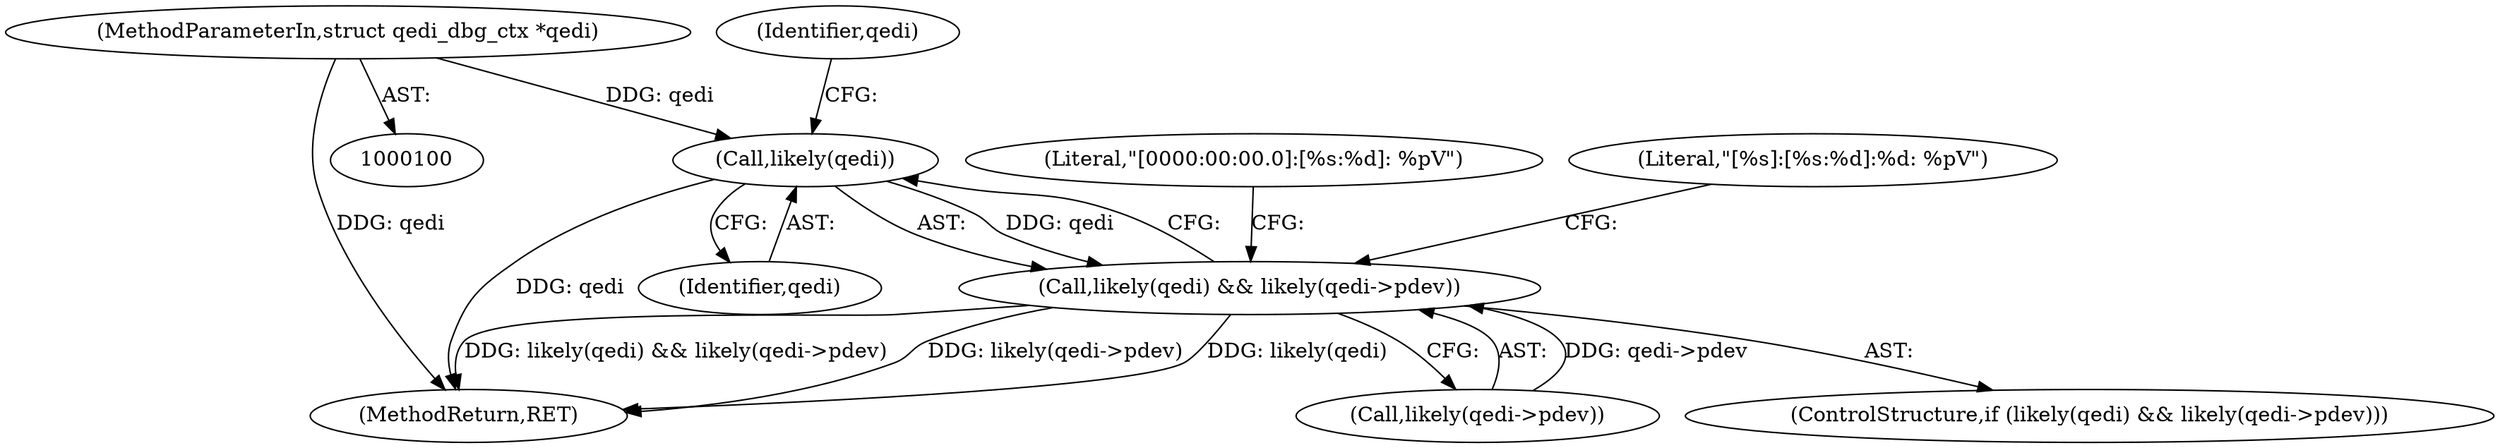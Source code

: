 digraph "0_linux_c09581a52765a85f19fc35340127396d5e3379cc_0@pointer" {
"1000144" [label="(Call,likely(qedi))"];
"1000101" [label="(MethodParameterIn,struct qedi_dbg_ctx *qedi)"];
"1000143" [label="(Call,likely(qedi) && likely(qedi->pdev))"];
"1000144" [label="(Call,likely(qedi))"];
"1000143" [label="(Call,likely(qedi) && likely(qedi->pdev))"];
"1000176" [label="(MethodReturn,RET)"];
"1000146" [label="(Call,likely(qedi->pdev))"];
"1000142" [label="(ControlStructure,if (likely(qedi) && likely(qedi->pdev)))"];
"1000101" [label="(MethodParameterIn,struct qedi_dbg_ctx *qedi)"];
"1000168" [label="(Literal,\"[0000:00:00.0]:[%s:%d]: %pV\")"];
"1000145" [label="(Identifier,qedi)"];
"1000151" [label="(Literal,\"[%s]:[%s:%d]:%d: %pV\")"];
"1000148" [label="(Identifier,qedi)"];
"1000144" -> "1000143"  [label="AST: "];
"1000144" -> "1000145"  [label="CFG: "];
"1000145" -> "1000144"  [label="AST: "];
"1000148" -> "1000144"  [label="CFG: "];
"1000143" -> "1000144"  [label="CFG: "];
"1000144" -> "1000176"  [label="DDG: qedi"];
"1000144" -> "1000143"  [label="DDG: qedi"];
"1000101" -> "1000144"  [label="DDG: qedi"];
"1000101" -> "1000100"  [label="AST: "];
"1000101" -> "1000176"  [label="DDG: qedi"];
"1000143" -> "1000142"  [label="AST: "];
"1000143" -> "1000146"  [label="CFG: "];
"1000146" -> "1000143"  [label="AST: "];
"1000151" -> "1000143"  [label="CFG: "];
"1000168" -> "1000143"  [label="CFG: "];
"1000143" -> "1000176"  [label="DDG: likely(qedi->pdev)"];
"1000143" -> "1000176"  [label="DDG: likely(qedi)"];
"1000143" -> "1000176"  [label="DDG: likely(qedi) && likely(qedi->pdev)"];
"1000146" -> "1000143"  [label="DDG: qedi->pdev"];
}
